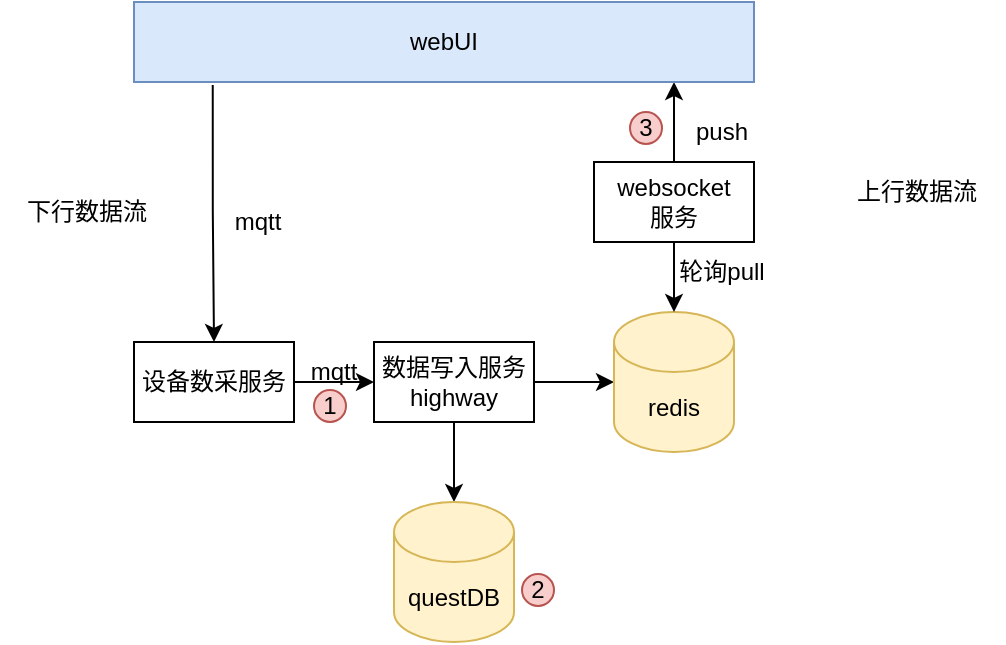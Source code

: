 <mxfile version="27.1.4">
  <diagram name="第 1 页" id="KGtQQVNVsVW_h5NIkrVE">
    <mxGraphModel dx="1169" dy="692" grid="0" gridSize="10" guides="1" tooltips="1" connect="1" arrows="1" fold="1" page="1" pageScale="1" pageWidth="827" pageHeight="1169" math="0" shadow="0">
      <root>
        <mxCell id="0" />
        <mxCell id="1" parent="0" />
        <mxCell id="fxvP2pMHxaVfYryytu6R-5" value="" style="edgeStyle=orthogonalEdgeStyle;rounded=0;orthogonalLoop=1;jettySize=auto;html=1;" edge="1" parent="1" source="fxvP2pMHxaVfYryytu6R-1" target="fxvP2pMHxaVfYryytu6R-2">
          <mxGeometry relative="1" as="geometry" />
        </mxCell>
        <mxCell id="fxvP2pMHxaVfYryytu6R-1" value="设备数采服务" style="rounded=0;whiteSpace=wrap;html=1;" vertex="1" parent="1">
          <mxGeometry x="120" y="250" width="80" height="40" as="geometry" />
        </mxCell>
        <mxCell id="fxvP2pMHxaVfYryytu6R-6" value="" style="edgeStyle=orthogonalEdgeStyle;rounded=0;orthogonalLoop=1;jettySize=auto;html=1;" edge="1" parent="1" source="fxvP2pMHxaVfYryytu6R-2" target="fxvP2pMHxaVfYryytu6R-3">
          <mxGeometry relative="1" as="geometry" />
        </mxCell>
        <mxCell id="fxvP2pMHxaVfYryytu6R-7" value="" style="edgeStyle=orthogonalEdgeStyle;rounded=0;orthogonalLoop=1;jettySize=auto;html=1;" edge="1" parent="1" source="fxvP2pMHxaVfYryytu6R-2" target="fxvP2pMHxaVfYryytu6R-4">
          <mxGeometry relative="1" as="geometry" />
        </mxCell>
        <mxCell id="fxvP2pMHxaVfYryytu6R-2" value="数据写入服务&lt;div&gt;highway&lt;/div&gt;" style="rounded=0;whiteSpace=wrap;html=1;" vertex="1" parent="1">
          <mxGeometry x="240" y="250" width="80" height="40" as="geometry" />
        </mxCell>
        <mxCell id="fxvP2pMHxaVfYryytu6R-3" value="questDB" style="shape=cylinder3;whiteSpace=wrap;html=1;boundedLbl=1;backgroundOutline=1;size=15;fillColor=#fff2cc;strokeColor=#d6b656;" vertex="1" parent="1">
          <mxGeometry x="250" y="330" width="60" height="70" as="geometry" />
        </mxCell>
        <mxCell id="fxvP2pMHxaVfYryytu6R-4" value="redis" style="shape=cylinder3;whiteSpace=wrap;html=1;boundedLbl=1;backgroundOutline=1;size=15;fillColor=#fff2cc;strokeColor=#d6b656;" vertex="1" parent="1">
          <mxGeometry x="360" y="235" width="60" height="70" as="geometry" />
        </mxCell>
        <mxCell id="fxvP2pMHxaVfYryytu6R-9" value="" style="edgeStyle=orthogonalEdgeStyle;rounded=0;orthogonalLoop=1;jettySize=auto;html=1;" edge="1" parent="1" source="fxvP2pMHxaVfYryytu6R-8" target="fxvP2pMHxaVfYryytu6R-4">
          <mxGeometry relative="1" as="geometry" />
        </mxCell>
        <mxCell id="fxvP2pMHxaVfYryytu6R-11" value="" style="edgeStyle=orthogonalEdgeStyle;rounded=0;orthogonalLoop=1;jettySize=auto;html=1;" edge="1" parent="1" source="fxvP2pMHxaVfYryytu6R-8" target="fxvP2pMHxaVfYryytu6R-10">
          <mxGeometry relative="1" as="geometry">
            <Array as="points">
              <mxPoint x="390" y="120" />
              <mxPoint x="390" y="120" />
            </Array>
          </mxGeometry>
        </mxCell>
        <mxCell id="fxvP2pMHxaVfYryytu6R-8" value="websocket&lt;div&gt;服务&lt;/div&gt;" style="rounded=0;whiteSpace=wrap;html=1;" vertex="1" parent="1">
          <mxGeometry x="350" y="160" width="80" height="40" as="geometry" />
        </mxCell>
        <mxCell id="fxvP2pMHxaVfYryytu6R-10" value="webUI" style="rounded=0;whiteSpace=wrap;html=1;fillColor=#dae8fc;strokeColor=#6c8ebf;" vertex="1" parent="1">
          <mxGeometry x="120" y="80" width="310" height="40" as="geometry" />
        </mxCell>
        <mxCell id="fxvP2pMHxaVfYryytu6R-12" value="mqtt" style="text;html=1;align=center;verticalAlign=middle;whiteSpace=wrap;rounded=0;" vertex="1" parent="1">
          <mxGeometry x="190" y="250" width="60" height="30" as="geometry" />
        </mxCell>
        <mxCell id="fxvP2pMHxaVfYryytu6R-14" value="轮询pull" style="text;html=1;align=center;verticalAlign=middle;whiteSpace=wrap;rounded=0;" vertex="1" parent="1">
          <mxGeometry x="384" y="200" width="60" height="30" as="geometry" />
        </mxCell>
        <mxCell id="fxvP2pMHxaVfYryytu6R-15" value="push" style="text;html=1;align=center;verticalAlign=middle;whiteSpace=wrap;rounded=0;" vertex="1" parent="1">
          <mxGeometry x="384" y="130" width="60" height="30" as="geometry" />
        </mxCell>
        <mxCell id="fxvP2pMHxaVfYryytu6R-19" value="" style="edgeStyle=orthogonalEdgeStyle;rounded=0;orthogonalLoop=1;jettySize=auto;html=1;entryX=0.5;entryY=0;entryDx=0;entryDy=0;exitX=0.127;exitY=1.037;exitDx=0;exitDy=0;exitPerimeter=0;" edge="1" parent="1" source="fxvP2pMHxaVfYryytu6R-10" target="fxvP2pMHxaVfYryytu6R-1">
          <mxGeometry relative="1" as="geometry">
            <mxPoint x="160" y="200.0" as="sourcePoint" />
            <Array as="points" />
          </mxGeometry>
        </mxCell>
        <mxCell id="fxvP2pMHxaVfYryytu6R-21" value="上行数据流" style="text;html=1;align=center;verticalAlign=middle;whiteSpace=wrap;rounded=0;" vertex="1" parent="1">
          <mxGeometry x="468" y="160" width="87" height="30" as="geometry" />
        </mxCell>
        <mxCell id="fxvP2pMHxaVfYryytu6R-22" value="下行数据流" style="text;html=1;align=center;verticalAlign=middle;whiteSpace=wrap;rounded=0;" vertex="1" parent="1">
          <mxGeometry x="53" y="170" width="87" height="30" as="geometry" />
        </mxCell>
        <mxCell id="fxvP2pMHxaVfYryytu6R-23" value="mqtt" style="text;html=1;align=center;verticalAlign=middle;whiteSpace=wrap;rounded=0;" vertex="1" parent="1">
          <mxGeometry x="152" y="175" width="60" height="30" as="geometry" />
        </mxCell>
        <mxCell id="fxvP2pMHxaVfYryytu6R-24" value="1" style="ellipse;whiteSpace=wrap;html=1;aspect=fixed;fillColor=#f8cecc;strokeColor=#b85450;" vertex="1" parent="1">
          <mxGeometry x="210" y="274" width="16" height="16" as="geometry" />
        </mxCell>
        <mxCell id="fxvP2pMHxaVfYryytu6R-27" value="2" style="ellipse;whiteSpace=wrap;html=1;aspect=fixed;fillColor=#f8cecc;strokeColor=#b85450;" vertex="1" parent="1">
          <mxGeometry x="314" y="366" width="16" height="16" as="geometry" />
        </mxCell>
        <mxCell id="fxvP2pMHxaVfYryytu6R-28" value="3" style="ellipse;whiteSpace=wrap;html=1;aspect=fixed;fillColor=#f8cecc;strokeColor=#b85450;" vertex="1" parent="1">
          <mxGeometry x="368" y="135" width="16" height="16" as="geometry" />
        </mxCell>
      </root>
    </mxGraphModel>
  </diagram>
</mxfile>

